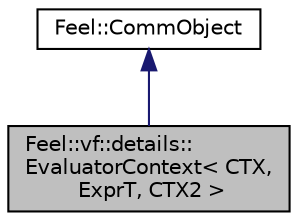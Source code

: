 digraph "Feel::vf::details::EvaluatorContext&lt; CTX, ExprT, CTX2 &gt;"
{
 // LATEX_PDF_SIZE
  edge [fontname="Helvetica",fontsize="10",labelfontname="Helvetica",labelfontsize="10"];
  node [fontname="Helvetica",fontsize="10",shape=record];
  Node1 [label="Feel::vf::details::\lEvaluatorContext\< CTX,\l ExprT, CTX2 \>",height=0.2,width=0.4,color="black", fillcolor="grey75", style="filled", fontcolor="black",tooltip="work class to evaluate expressions at sets of points"];
  Node2 -> Node1 [dir="back",color="midnightblue",fontsize="10",style="solid",fontname="Helvetica"];
  Node2 [label="Feel::CommObject",height=0.2,width=0.4,color="black", fillcolor="white", style="filled",URL="$classFeel_1_1CommObject.html",tooltip=" "];
}
